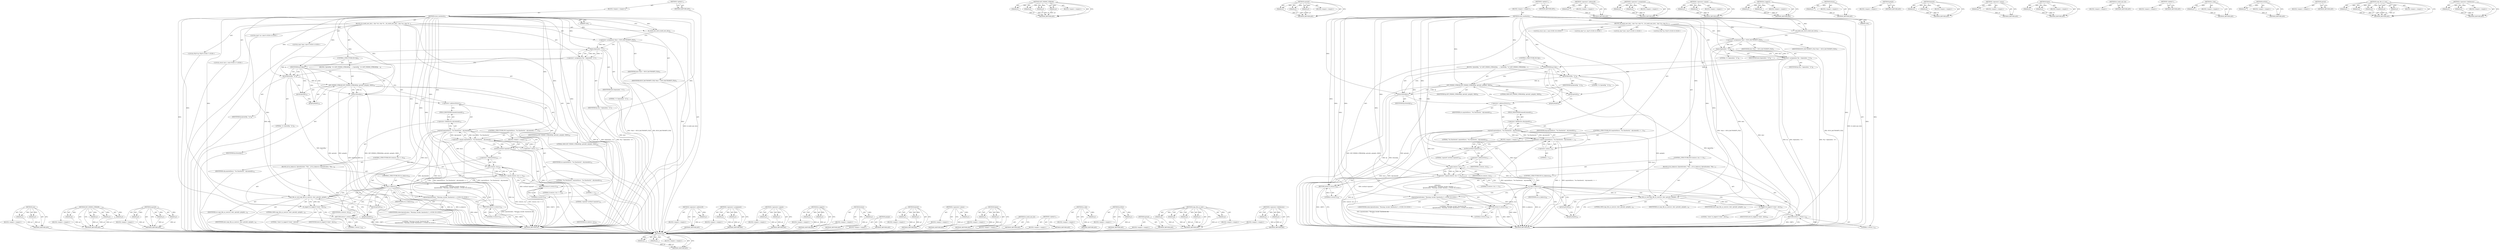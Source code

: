 digraph "&lt;operator&gt;.fieldAccess" {
vulnerable_177 [label=<(METHOD,stat)>];
vulnerable_178 [label=<(PARAM,p1)>];
vulnerable_179 [label=<(PARAM,p2)>];
vulnerable_180 [label=<(BLOCK,&lt;empty&gt;,&lt;empty&gt;)>];
vulnerable_181 [label=<(METHOD_RETURN,ANY)>];
vulnerable_132 [label=<(METHOD,SET_PERMS_STREAM)>];
vulnerable_133 [label=<(PARAM,p1)>];
vulnerable_134 [label=<(PARAM,p2)>];
vulnerable_135 [label=<(PARAM,p3)>];
vulnerable_136 [label=<(PARAM,p4)>];
vulnerable_137 [label=<(BLOCK,&lt;empty&gt;,&lt;empty&gt;)>];
vulnerable_138 [label=<(METHOD_RETURN,ANY)>];
vulnerable_154 [label=<(METHOD,asprintf)>];
vulnerable_155 [label=<(PARAM,p1)>];
vulnerable_156 [label=<(PARAM,p2)>];
vulnerable_157 [label=<(PARAM,p3)>];
vulnerable_158 [label=<(BLOCK,&lt;empty&gt;,&lt;empty&gt;)>];
vulnerable_159 [label=<(METHOD_RETURN,ANY)>];
vulnerable_6 [label=<(METHOD,&lt;global&gt;)<SUB>1</SUB>>];
vulnerable_7 [label=<(BLOCK,&lt;empty&gt;,&lt;empty&gt;)<SUB>1</SUB>>];
vulnerable_8 [label=<(METHOD,store_xauthority)<SUB>1</SUB>>];
vulnerable_9 [label=<(PARAM,void)<SUB>1</SUB>>];
vulnerable_10 [label=<(BLOCK,{
	fs_build_mnt_dir();
 
 	char *src;
 	char *d...,{
	fs_build_mnt_dir();
 
 	char *src;
 	char *d...)<SUB>1</SUB>>];
vulnerable_11 [label=<(fs_build_mnt_dir,fs_build_mnt_dir())<SUB>2</SUB>>];
vulnerable_12 [label="<(LOCAL,char* src: char*)<SUB>4</SUB>>"];
vulnerable_13 [label="<(LOCAL,char* dest: char*)<SUB>5</SUB>>"];
vulnerable_14 [label=<(&lt;operator&gt;.assignment,*dest = RUN_XAUTHORITY_FILE)<SUB>5</SUB>>];
vulnerable_15 [label=<(IDENTIFIER,dest,*dest = RUN_XAUTHORITY_FILE)<SUB>5</SUB>>];
vulnerable_16 [label=<(IDENTIFIER,RUN_XAUTHORITY_FILE,*dest = RUN_XAUTHORITY_FILE)<SUB>5</SUB>>];
vulnerable_17 [label="<(LOCAL,FILE* fp: FILE*)<SUB>6</SUB>>"];
vulnerable_18 [label=<(&lt;operator&gt;.assignment,*fp = fopen(dest, &quot;w&quot;))<SUB>6</SUB>>];
vulnerable_19 [label=<(IDENTIFIER,fp,*fp = fopen(dest, &quot;w&quot;))<SUB>6</SUB>>];
vulnerable_20 [label=<(fopen,fopen(dest, &quot;w&quot;))<SUB>6</SUB>>];
vulnerable_21 [label=<(IDENTIFIER,dest,fopen(dest, &quot;w&quot;))<SUB>6</SUB>>];
vulnerable_22 [label=<(LITERAL,&quot;w&quot;,fopen(dest, &quot;w&quot;))<SUB>6</SUB>>];
vulnerable_23 [label=<(CONTROL_STRUCTURE,IF,if (fp))<SUB>7</SUB>>];
vulnerable_24 [label=<(IDENTIFIER,fp,if (fp))<SUB>7</SUB>>];
vulnerable_25 [label=<(BLOCK,{
 		fprintf(fp, &quot;\n&quot;);
		SET_PERMS_STREAM(fp, ...,{
 		fprintf(fp, &quot;\n&quot;);
		SET_PERMS_STREAM(fp, ...)<SUB>7</SUB>>];
vulnerable_26 [label=<(fprintf,fprintf(fp, &quot;\n&quot;))<SUB>8</SUB>>];
vulnerable_27 [label=<(IDENTIFIER,fp,fprintf(fp, &quot;\n&quot;))<SUB>8</SUB>>];
vulnerable_28 [label=<(LITERAL,&quot;\n&quot;,fprintf(fp, &quot;\n&quot;))<SUB>8</SUB>>];
vulnerable_29 [label=<(SET_PERMS_STREAM,SET_PERMS_STREAM(fp, getuid(), getgid(), 0600))<SUB>9</SUB>>];
vulnerable_30 [label=<(IDENTIFIER,fp,SET_PERMS_STREAM(fp, getuid(), getgid(), 0600))<SUB>9</SUB>>];
vulnerable_31 [label=<(getuid,getuid())<SUB>9</SUB>>];
vulnerable_32 [label=<(getgid,getgid())<SUB>9</SUB>>];
vulnerable_33 [label=<(LITERAL,0600,SET_PERMS_STREAM(fp, getuid(), getgid(), 0600))<SUB>9</SUB>>];
vulnerable_34 [label=<(fclose,fclose(fp))<SUB>10</SUB>>];
vulnerable_35 [label=<(IDENTIFIER,fp,fclose(fp))<SUB>10</SUB>>];
vulnerable_36 [label=<(CONTROL_STRUCTURE,IF,if (asprintf(&amp;src, &quot;%s/.Xauthority&quot;, cfg.homedir) == -1))<SUB>13</SUB>>];
vulnerable_37 [label=<(&lt;operator&gt;.equals,asprintf(&amp;src, &quot;%s/.Xauthority&quot;, cfg.homedir) =...)<SUB>13</SUB>>];
vulnerable_38 [label=<(asprintf,asprintf(&amp;src, &quot;%s/.Xauthority&quot;, cfg.homedir))<SUB>13</SUB>>];
vulnerable_39 [label=<(&lt;operator&gt;.addressOf,&amp;src)<SUB>13</SUB>>];
vulnerable_40 [label=<(IDENTIFIER,src,asprintf(&amp;src, &quot;%s/.Xauthority&quot;, cfg.homedir))<SUB>13</SUB>>];
vulnerable_41 [label=<(LITERAL,&quot;%s/.Xauthority&quot;,asprintf(&amp;src, &quot;%s/.Xauthority&quot;, cfg.homedir))<SUB>13</SUB>>];
vulnerable_42 [label=<(&lt;operator&gt;.fieldAccess,cfg.homedir)<SUB>13</SUB>>];
vulnerable_43 [label=<(IDENTIFIER,cfg,asprintf(&amp;src, &quot;%s/.Xauthority&quot;, cfg.homedir))<SUB>13</SUB>>];
vulnerable_44 [label=<(FIELD_IDENTIFIER,homedir,homedir)<SUB>13</SUB>>];
vulnerable_45 [label=<(&lt;operator&gt;.minus,-1)<SUB>13</SUB>>];
vulnerable_46 [label=<(LITERAL,1,-1)<SUB>13</SUB>>];
vulnerable_47 [label=<(BLOCK,&lt;empty&gt;,&lt;empty&gt;)<SUB>14</SUB>>];
vulnerable_48 [label=<(errExit,errExit(&quot;asprintf&quot;))<SUB>14</SUB>>];
vulnerable_49 [label=<(LITERAL,&quot;asprintf&quot;,errExit(&quot;asprintf&quot;))<SUB>14</SUB>>];
vulnerable_50 [label="<(LOCAL,struct stat s: stat)<SUB>16</SUB>>"];
vulnerable_51 [label=<(CONTROL_STRUCTURE,IF,if (stat(src, &amp;s) == 0))<SUB>17</SUB>>];
vulnerable_52 [label=<(&lt;operator&gt;.equals,stat(src, &amp;s) == 0)<SUB>17</SUB>>];
vulnerable_53 [label=<(stat,stat(src, &amp;s))<SUB>17</SUB>>];
vulnerable_54 [label=<(IDENTIFIER,src,stat(src, &amp;s))<SUB>17</SUB>>];
vulnerable_55 [label=<(&lt;operator&gt;.addressOf,&amp;s)<SUB>17</SUB>>];
vulnerable_56 [label=<(IDENTIFIER,s,stat(src, &amp;s))<SUB>17</SUB>>];
vulnerable_57 [label=<(LITERAL,0,stat(src, &amp;s) == 0)<SUB>17</SUB>>];
vulnerable_58 [label=<(BLOCK,{
		if (is_link(src)) {
			fprintf(stderr, &quot;War...,{
		if (is_link(src)) {
			fprintf(stderr, &quot;War...)<SUB>17</SUB>>];
vulnerable_59 [label=<(CONTROL_STRUCTURE,IF,if (is_link(src)))<SUB>18</SUB>>];
vulnerable_60 [label=<(is_link,is_link(src))<SUB>18</SUB>>];
vulnerable_61 [label=<(IDENTIFIER,src,is_link(src))<SUB>18</SUB>>];
vulnerable_62 [label="<(BLOCK,{
			fprintf(stderr, &quot;Warning: invalid .Xauthor...,{
			fprintf(stderr, &quot;Warning: invalid .Xauthor...)<SUB>18</SUB>>"];
vulnerable_63 [label="<(fprintf,fprintf(stderr, &quot;Warning: invalid .Xauthority f...)<SUB>19</SUB>>"];
vulnerable_64 [label="<(IDENTIFIER,stderr,fprintf(stderr, &quot;Warning: invalid .Xauthority f...)<SUB>19</SUB>>"];
vulnerable_65 [label="<(LITERAL,&quot;Warning: invalid .Xauthority file\n&quot;,fprintf(stderr, &quot;Warning: invalid .Xauthority f...)<SUB>19</SUB>>"];
vulnerable_66 [label=<(RETURN,return 0;,return 0;)<SUB>20</SUB>>];
vulnerable_67 [label=<(LITERAL,0,return 0;)<SUB>20</SUB>>];
vulnerable_68 [label=<(copy_file_as_user,copy_file_as_user(src, dest, getuid(), getgid()...)<SUB>23</SUB>>];
vulnerable_69 [label=<(IDENTIFIER,src,copy_file_as_user(src, dest, getuid(), getgid()...)<SUB>23</SUB>>];
vulnerable_70 [label=<(IDENTIFIER,dest,copy_file_as_user(src, dest, getuid(), getgid()...)<SUB>23</SUB>>];
vulnerable_71 [label=<(getuid,getuid())<SUB>23</SUB>>];
vulnerable_72 [label=<(getgid,getgid())<SUB>23</SUB>>];
vulnerable_73 [label=<(LITERAL,0600,copy_file_as_user(src, dest, getuid(), getgid()...)<SUB>23</SUB>>];
vulnerable_74 [label=<(fs_logger2,fs_logger2(&quot;clone&quot;, dest))<SUB>24</SUB>>];
vulnerable_75 [label=<(LITERAL,&quot;clone&quot;,fs_logger2(&quot;clone&quot;, dest))<SUB>24</SUB>>];
vulnerable_76 [label=<(IDENTIFIER,dest,fs_logger2(&quot;clone&quot;, dest))<SUB>24</SUB>>];
vulnerable_77 [label=<(RETURN,return 1;,return 1;)<SUB>25</SUB>>];
vulnerable_78 [label=<(LITERAL,1,return 1;)<SUB>25</SUB>>];
vulnerable_79 [label=<(RETURN,return 0;,return 0;)<SUB>28</SUB>>];
vulnerable_80 [label=<(LITERAL,0,return 0;)<SUB>28</SUB>>];
vulnerable_81 [label=<(METHOD_RETURN,int)<SUB>1</SUB>>];
vulnerable_83 [label=<(METHOD_RETURN,ANY)<SUB>1</SUB>>];
vulnerable_160 [label=<(METHOD,&lt;operator&gt;.addressOf)>];
vulnerable_161 [label=<(PARAM,p1)>];
vulnerable_162 [label=<(BLOCK,&lt;empty&gt;,&lt;empty&gt;)>];
vulnerable_163 [label=<(METHOD_RETURN,ANY)>];
vulnerable_117 [label=<(METHOD,&lt;operator&gt;.assignment)>];
vulnerable_118 [label=<(PARAM,p1)>];
vulnerable_119 [label=<(PARAM,p2)>];
vulnerable_120 [label=<(BLOCK,&lt;empty&gt;,&lt;empty&gt;)>];
vulnerable_121 [label=<(METHOD_RETURN,ANY)>];
vulnerable_149 [label=<(METHOD,&lt;operator&gt;.equals)>];
vulnerable_150 [label=<(PARAM,p1)>];
vulnerable_151 [label=<(PARAM,p2)>];
vulnerable_152 [label=<(BLOCK,&lt;empty&gt;,&lt;empty&gt;)>];
vulnerable_153 [label=<(METHOD_RETURN,ANY)>];
vulnerable_194 [label=<(METHOD,fs_logger2)>];
vulnerable_195 [label=<(PARAM,p1)>];
vulnerable_196 [label=<(PARAM,p2)>];
vulnerable_197 [label=<(BLOCK,&lt;empty&gt;,&lt;empty&gt;)>];
vulnerable_198 [label=<(METHOD_RETURN,ANY)>];
vulnerable_145 [label=<(METHOD,fclose)>];
vulnerable_146 [label=<(PARAM,p1)>];
vulnerable_147 [label=<(BLOCK,&lt;empty&gt;,&lt;empty&gt;)>];
vulnerable_148 [label=<(METHOD_RETURN,ANY)>];
vulnerable_142 [label=<(METHOD,getgid)>];
vulnerable_143 [label=<(BLOCK,&lt;empty&gt;,&lt;empty&gt;)>];
vulnerable_144 [label=<(METHOD_RETURN,ANY)>];
vulnerable_127 [label=<(METHOD,fprintf)>];
vulnerable_128 [label=<(PARAM,p1)>];
vulnerable_129 [label=<(PARAM,p2)>];
vulnerable_130 [label=<(BLOCK,&lt;empty&gt;,&lt;empty&gt;)>];
vulnerable_131 [label=<(METHOD_RETURN,ANY)>];
vulnerable_169 [label=<(METHOD,&lt;operator&gt;.minus)>];
vulnerable_170 [label=<(PARAM,p1)>];
vulnerable_171 [label=<(BLOCK,&lt;empty&gt;,&lt;empty&gt;)>];
vulnerable_172 [label=<(METHOD_RETURN,ANY)>];
vulnerable_122 [label=<(METHOD,fopen)>];
vulnerable_123 [label=<(PARAM,p1)>];
vulnerable_124 [label=<(PARAM,p2)>];
vulnerable_125 [label=<(BLOCK,&lt;empty&gt;,&lt;empty&gt;)>];
vulnerable_126 [label=<(METHOD_RETURN,ANY)>];
vulnerable_114 [label=<(METHOD,fs_build_mnt_dir)>];
vulnerable_115 [label=<(BLOCK,&lt;empty&gt;,&lt;empty&gt;)>];
vulnerable_116 [label=<(METHOD_RETURN,ANY)>];
vulnerable_108 [label=<(METHOD,&lt;global&gt;)<SUB>1</SUB>>];
vulnerable_109 [label=<(BLOCK,&lt;empty&gt;,&lt;empty&gt;)>];
vulnerable_110 [label=<(METHOD_RETURN,ANY)>];
vulnerable_182 [label=<(METHOD,is_link)>];
vulnerable_183 [label=<(PARAM,p1)>];
vulnerable_184 [label=<(BLOCK,&lt;empty&gt;,&lt;empty&gt;)>];
vulnerable_185 [label=<(METHOD_RETURN,ANY)>];
vulnerable_173 [label=<(METHOD,errExit)>];
vulnerable_174 [label=<(PARAM,p1)>];
vulnerable_175 [label=<(BLOCK,&lt;empty&gt;,&lt;empty&gt;)>];
vulnerable_176 [label=<(METHOD_RETURN,ANY)>];
vulnerable_139 [label=<(METHOD,getuid)>];
vulnerable_140 [label=<(BLOCK,&lt;empty&gt;,&lt;empty&gt;)>];
vulnerable_141 [label=<(METHOD_RETURN,ANY)>];
vulnerable_186 [label=<(METHOD,copy_file_as_user)>];
vulnerable_187 [label=<(PARAM,p1)>];
vulnerable_188 [label=<(PARAM,p2)>];
vulnerable_189 [label=<(PARAM,p3)>];
vulnerable_190 [label=<(PARAM,p4)>];
vulnerable_191 [label=<(PARAM,p5)>];
vulnerable_192 [label=<(BLOCK,&lt;empty&gt;,&lt;empty&gt;)>];
vulnerable_193 [label=<(METHOD_RETURN,ANY)>];
vulnerable_164 [label=<(METHOD,&lt;operator&gt;.fieldAccess)>];
vulnerable_165 [label=<(PARAM,p1)>];
vulnerable_166 [label=<(PARAM,p2)>];
vulnerable_167 [label=<(BLOCK,&lt;empty&gt;,&lt;empty&gt;)>];
vulnerable_168 [label=<(METHOD_RETURN,ANY)>];
fixed_177 [label=<(METHOD,stat)>];
fixed_178 [label=<(PARAM,p1)>];
fixed_179 [label=<(PARAM,p2)>];
fixed_180 [label=<(BLOCK,&lt;empty&gt;,&lt;empty&gt;)>];
fixed_181 [label=<(METHOD_RETURN,ANY)>];
fixed_132 [label=<(METHOD,SET_PERMS_STREAM)>];
fixed_133 [label=<(PARAM,p1)>];
fixed_134 [label=<(PARAM,p2)>];
fixed_135 [label=<(PARAM,p3)>];
fixed_136 [label=<(PARAM,p4)>];
fixed_137 [label=<(BLOCK,&lt;empty&gt;,&lt;empty&gt;)>];
fixed_138 [label=<(METHOD_RETURN,ANY)>];
fixed_154 [label=<(METHOD,asprintf)>];
fixed_155 [label=<(PARAM,p1)>];
fixed_156 [label=<(PARAM,p2)>];
fixed_157 [label=<(PARAM,p3)>];
fixed_158 [label=<(BLOCK,&lt;empty&gt;,&lt;empty&gt;)>];
fixed_159 [label=<(METHOD_RETURN,ANY)>];
fixed_6 [label=<(METHOD,&lt;global&gt;)<SUB>1</SUB>>];
fixed_7 [label=<(BLOCK,&lt;empty&gt;,&lt;empty&gt;)<SUB>1</SUB>>];
fixed_8 [label=<(METHOD,store_xauthority)<SUB>1</SUB>>];
fixed_9 [label=<(PARAM,void)<SUB>1</SUB>>];
fixed_10 [label=<(BLOCK,{
	fs_build_mnt_dir();
 
 	char *src;
 	char *d...,{
	fs_build_mnt_dir();
 
 	char *src;
 	char *d...)<SUB>1</SUB>>];
fixed_11 [label=<(fs_build_mnt_dir,fs_build_mnt_dir())<SUB>2</SUB>>];
fixed_12 [label="<(LOCAL,char* src: char*)<SUB>4</SUB>>"];
fixed_13 [label="<(LOCAL,char* dest: char*)<SUB>5</SUB>>"];
fixed_14 [label=<(&lt;operator&gt;.assignment,*dest = RUN_XAUTHORITY_FILE)<SUB>5</SUB>>];
fixed_15 [label=<(IDENTIFIER,dest,*dest = RUN_XAUTHORITY_FILE)<SUB>5</SUB>>];
fixed_16 [label=<(IDENTIFIER,RUN_XAUTHORITY_FILE,*dest = RUN_XAUTHORITY_FILE)<SUB>5</SUB>>];
fixed_17 [label="<(LOCAL,FILE* fp: FILE*)<SUB>7</SUB>>"];
fixed_18 [label=<(&lt;operator&gt;.assignment,*fp = fopen(dest, &quot;w&quot;))<SUB>7</SUB>>];
fixed_19 [label=<(IDENTIFIER,fp,*fp = fopen(dest, &quot;w&quot;))<SUB>7</SUB>>];
fixed_20 [label=<(fopen,fopen(dest, &quot;w&quot;))<SUB>7</SUB>>];
fixed_21 [label=<(IDENTIFIER,dest,fopen(dest, &quot;w&quot;))<SUB>7</SUB>>];
fixed_22 [label=<(LITERAL,&quot;w&quot;,fopen(dest, &quot;w&quot;))<SUB>7</SUB>>];
fixed_23 [label=<(CONTROL_STRUCTURE,IF,if (fp))<SUB>8</SUB>>];
fixed_24 [label=<(IDENTIFIER,fp,if (fp))<SUB>8</SUB>>];
fixed_25 [label=<(BLOCK,{
 		fprintf(fp, &quot;\n&quot;);
		SET_PERMS_STREAM(fp, ...,{
 		fprintf(fp, &quot;\n&quot;);
		SET_PERMS_STREAM(fp, ...)<SUB>8</SUB>>];
fixed_26 [label=<(fprintf,fprintf(fp, &quot;\n&quot;))<SUB>9</SUB>>];
fixed_27 [label=<(IDENTIFIER,fp,fprintf(fp, &quot;\n&quot;))<SUB>9</SUB>>];
fixed_28 [label=<(LITERAL,&quot;\n&quot;,fprintf(fp, &quot;\n&quot;))<SUB>9</SUB>>];
fixed_29 [label=<(SET_PERMS_STREAM,SET_PERMS_STREAM(fp, getuid(), getgid(), 0600))<SUB>10</SUB>>];
fixed_30 [label=<(IDENTIFIER,fp,SET_PERMS_STREAM(fp, getuid(), getgid(), 0600))<SUB>10</SUB>>];
fixed_31 [label=<(getuid,getuid())<SUB>10</SUB>>];
fixed_32 [label=<(getgid,getgid())<SUB>10</SUB>>];
fixed_33 [label=<(LITERAL,0600,SET_PERMS_STREAM(fp, getuid(), getgid(), 0600))<SUB>10</SUB>>];
fixed_34 [label=<(fclose,fclose(fp))<SUB>11</SUB>>];
fixed_35 [label=<(IDENTIFIER,fp,fclose(fp))<SUB>11</SUB>>];
fixed_36 [label=<(CONTROL_STRUCTURE,IF,if (asprintf(&amp;src, &quot;%s/.Xauthority&quot;, cfg.homedir) == -1))<SUB>14</SUB>>];
fixed_37 [label=<(&lt;operator&gt;.equals,asprintf(&amp;src, &quot;%s/.Xauthority&quot;, cfg.homedir) =...)<SUB>14</SUB>>];
fixed_38 [label=<(asprintf,asprintf(&amp;src, &quot;%s/.Xauthority&quot;, cfg.homedir))<SUB>14</SUB>>];
fixed_39 [label=<(&lt;operator&gt;.addressOf,&amp;src)<SUB>14</SUB>>];
fixed_40 [label=<(IDENTIFIER,src,asprintf(&amp;src, &quot;%s/.Xauthority&quot;, cfg.homedir))<SUB>14</SUB>>];
fixed_41 [label=<(LITERAL,&quot;%s/.Xauthority&quot;,asprintf(&amp;src, &quot;%s/.Xauthority&quot;, cfg.homedir))<SUB>14</SUB>>];
fixed_42 [label=<(&lt;operator&gt;.fieldAccess,cfg.homedir)<SUB>14</SUB>>];
fixed_43 [label=<(IDENTIFIER,cfg,asprintf(&amp;src, &quot;%s/.Xauthority&quot;, cfg.homedir))<SUB>14</SUB>>];
fixed_44 [label=<(FIELD_IDENTIFIER,homedir,homedir)<SUB>14</SUB>>];
fixed_45 [label=<(&lt;operator&gt;.minus,-1)<SUB>14</SUB>>];
fixed_46 [label=<(LITERAL,1,-1)<SUB>14</SUB>>];
fixed_47 [label=<(BLOCK,&lt;empty&gt;,&lt;empty&gt;)<SUB>15</SUB>>];
fixed_48 [label=<(errExit,errExit(&quot;asprintf&quot;))<SUB>15</SUB>>];
fixed_49 [label=<(LITERAL,&quot;asprintf&quot;,errExit(&quot;asprintf&quot;))<SUB>15</SUB>>];
fixed_50 [label="<(LOCAL,struct stat s: stat)<SUB>17</SUB>>"];
fixed_51 [label=<(CONTROL_STRUCTURE,IF,if (stat(src, &amp;s) == 0))<SUB>18</SUB>>];
fixed_52 [label=<(&lt;operator&gt;.equals,stat(src, &amp;s) == 0)<SUB>18</SUB>>];
fixed_53 [label=<(stat,stat(src, &amp;s))<SUB>18</SUB>>];
fixed_54 [label=<(IDENTIFIER,src,stat(src, &amp;s))<SUB>18</SUB>>];
fixed_55 [label=<(&lt;operator&gt;.addressOf,&amp;s)<SUB>18</SUB>>];
fixed_56 [label=<(IDENTIFIER,s,stat(src, &amp;s))<SUB>18</SUB>>];
fixed_57 [label=<(LITERAL,0,stat(src, &amp;s) == 0)<SUB>18</SUB>>];
fixed_58 [label=<(BLOCK,{
		if (is_link(src)) {
			fprintf(stderr, &quot;War...,{
		if (is_link(src)) {
			fprintf(stderr, &quot;War...)<SUB>18</SUB>>];
fixed_59 [label=<(CONTROL_STRUCTURE,IF,if (is_link(src)))<SUB>19</SUB>>];
fixed_60 [label=<(is_link,is_link(src))<SUB>19</SUB>>];
fixed_61 [label=<(IDENTIFIER,src,is_link(src))<SUB>19</SUB>>];
fixed_62 [label="<(BLOCK,{
			fprintf(stderr, &quot;Warning: invalid .Xauthor...,{
			fprintf(stderr, &quot;Warning: invalid .Xauthor...)<SUB>19</SUB>>"];
fixed_63 [label="<(fprintf,fprintf(stderr, &quot;Warning: invalid .Xauthority f...)<SUB>20</SUB>>"];
fixed_64 [label="<(IDENTIFIER,stderr,fprintf(stderr, &quot;Warning: invalid .Xauthority f...)<SUB>20</SUB>>"];
fixed_65 [label="<(LITERAL,&quot;Warning: invalid .Xauthority file\n&quot;,fprintf(stderr, &quot;Warning: invalid .Xauthority f...)<SUB>20</SUB>>"];
fixed_66 [label=<(RETURN,return 0;,return 0;)<SUB>21</SUB>>];
fixed_67 [label=<(LITERAL,0,return 0;)<SUB>21</SUB>>];
fixed_68 [label=<(copy_file_as_user,copy_file_as_user(src, dest, getuid(), getgid()...)<SUB>24</SUB>>];
fixed_69 [label=<(IDENTIFIER,src,copy_file_as_user(src, dest, getuid(), getgid()...)<SUB>24</SUB>>];
fixed_70 [label=<(IDENTIFIER,dest,copy_file_as_user(src, dest, getuid(), getgid()...)<SUB>24</SUB>>];
fixed_71 [label=<(getuid,getuid())<SUB>24</SUB>>];
fixed_72 [label=<(getgid,getgid())<SUB>24</SUB>>];
fixed_73 [label=<(LITERAL,0600,copy_file_as_user(src, dest, getuid(), getgid()...)<SUB>24</SUB>>];
fixed_74 [label=<(fs_logger2,fs_logger2(&quot;clone&quot;, dest))<SUB>25</SUB>>];
fixed_75 [label=<(LITERAL,&quot;clone&quot;,fs_logger2(&quot;clone&quot;, dest))<SUB>25</SUB>>];
fixed_76 [label=<(IDENTIFIER,dest,fs_logger2(&quot;clone&quot;, dest))<SUB>25</SUB>>];
fixed_77 [label=<(RETURN,return 1;,return 1;)<SUB>26</SUB>>];
fixed_78 [label=<(LITERAL,1,return 1;)<SUB>26</SUB>>];
fixed_79 [label=<(RETURN,return 0;,return 0;)<SUB>29</SUB>>];
fixed_80 [label=<(LITERAL,0,return 0;)<SUB>29</SUB>>];
fixed_81 [label=<(METHOD_RETURN,int)<SUB>1</SUB>>];
fixed_83 [label=<(METHOD_RETURN,ANY)<SUB>1</SUB>>];
fixed_160 [label=<(METHOD,&lt;operator&gt;.addressOf)>];
fixed_161 [label=<(PARAM,p1)>];
fixed_162 [label=<(BLOCK,&lt;empty&gt;,&lt;empty&gt;)>];
fixed_163 [label=<(METHOD_RETURN,ANY)>];
fixed_117 [label=<(METHOD,&lt;operator&gt;.assignment)>];
fixed_118 [label=<(PARAM,p1)>];
fixed_119 [label=<(PARAM,p2)>];
fixed_120 [label=<(BLOCK,&lt;empty&gt;,&lt;empty&gt;)>];
fixed_121 [label=<(METHOD_RETURN,ANY)>];
fixed_149 [label=<(METHOD,&lt;operator&gt;.equals)>];
fixed_150 [label=<(PARAM,p1)>];
fixed_151 [label=<(PARAM,p2)>];
fixed_152 [label=<(BLOCK,&lt;empty&gt;,&lt;empty&gt;)>];
fixed_153 [label=<(METHOD_RETURN,ANY)>];
fixed_194 [label=<(METHOD,fs_logger2)>];
fixed_195 [label=<(PARAM,p1)>];
fixed_196 [label=<(PARAM,p2)>];
fixed_197 [label=<(BLOCK,&lt;empty&gt;,&lt;empty&gt;)>];
fixed_198 [label=<(METHOD_RETURN,ANY)>];
fixed_145 [label=<(METHOD,fclose)>];
fixed_146 [label=<(PARAM,p1)>];
fixed_147 [label=<(BLOCK,&lt;empty&gt;,&lt;empty&gt;)>];
fixed_148 [label=<(METHOD_RETURN,ANY)>];
fixed_142 [label=<(METHOD,getgid)>];
fixed_143 [label=<(BLOCK,&lt;empty&gt;,&lt;empty&gt;)>];
fixed_144 [label=<(METHOD_RETURN,ANY)>];
fixed_127 [label=<(METHOD,fprintf)>];
fixed_128 [label=<(PARAM,p1)>];
fixed_129 [label=<(PARAM,p2)>];
fixed_130 [label=<(BLOCK,&lt;empty&gt;,&lt;empty&gt;)>];
fixed_131 [label=<(METHOD_RETURN,ANY)>];
fixed_169 [label=<(METHOD,&lt;operator&gt;.minus)>];
fixed_170 [label=<(PARAM,p1)>];
fixed_171 [label=<(BLOCK,&lt;empty&gt;,&lt;empty&gt;)>];
fixed_172 [label=<(METHOD_RETURN,ANY)>];
fixed_122 [label=<(METHOD,fopen)>];
fixed_123 [label=<(PARAM,p1)>];
fixed_124 [label=<(PARAM,p2)>];
fixed_125 [label=<(BLOCK,&lt;empty&gt;,&lt;empty&gt;)>];
fixed_126 [label=<(METHOD_RETURN,ANY)>];
fixed_114 [label=<(METHOD,fs_build_mnt_dir)>];
fixed_115 [label=<(BLOCK,&lt;empty&gt;,&lt;empty&gt;)>];
fixed_116 [label=<(METHOD_RETURN,ANY)>];
fixed_108 [label=<(METHOD,&lt;global&gt;)<SUB>1</SUB>>];
fixed_109 [label=<(BLOCK,&lt;empty&gt;,&lt;empty&gt;)>];
fixed_110 [label=<(METHOD_RETURN,ANY)>];
fixed_182 [label=<(METHOD,is_link)>];
fixed_183 [label=<(PARAM,p1)>];
fixed_184 [label=<(BLOCK,&lt;empty&gt;,&lt;empty&gt;)>];
fixed_185 [label=<(METHOD_RETURN,ANY)>];
fixed_173 [label=<(METHOD,errExit)>];
fixed_174 [label=<(PARAM,p1)>];
fixed_175 [label=<(BLOCK,&lt;empty&gt;,&lt;empty&gt;)>];
fixed_176 [label=<(METHOD_RETURN,ANY)>];
fixed_139 [label=<(METHOD,getuid)>];
fixed_140 [label=<(BLOCK,&lt;empty&gt;,&lt;empty&gt;)>];
fixed_141 [label=<(METHOD_RETURN,ANY)>];
fixed_186 [label=<(METHOD,copy_file_as_user)>];
fixed_187 [label=<(PARAM,p1)>];
fixed_188 [label=<(PARAM,p2)>];
fixed_189 [label=<(PARAM,p3)>];
fixed_190 [label=<(PARAM,p4)>];
fixed_191 [label=<(PARAM,p5)>];
fixed_192 [label=<(BLOCK,&lt;empty&gt;,&lt;empty&gt;)>];
fixed_193 [label=<(METHOD_RETURN,ANY)>];
fixed_164 [label=<(METHOD,&lt;operator&gt;.fieldAccess)>];
fixed_165 [label=<(PARAM,p1)>];
fixed_166 [label=<(PARAM,p2)>];
fixed_167 [label=<(BLOCK,&lt;empty&gt;,&lt;empty&gt;)>];
fixed_168 [label=<(METHOD_RETURN,ANY)>];
vulnerable_177 -> vulnerable_178  [key=0, label="AST: "];
vulnerable_177 -> vulnerable_178  [key=1, label="DDG: "];
vulnerable_177 -> vulnerable_180  [key=0, label="AST: "];
vulnerable_177 -> vulnerable_179  [key=0, label="AST: "];
vulnerable_177 -> vulnerable_179  [key=1, label="DDG: "];
vulnerable_177 -> vulnerable_181  [key=0, label="AST: "];
vulnerable_177 -> vulnerable_181  [key=1, label="CFG: "];
vulnerable_178 -> vulnerable_181  [key=0, label="DDG: p1"];
vulnerable_179 -> vulnerable_181  [key=0, label="DDG: p2"];
vulnerable_132 -> vulnerable_133  [key=0, label="AST: "];
vulnerable_132 -> vulnerable_133  [key=1, label="DDG: "];
vulnerable_132 -> vulnerable_137  [key=0, label="AST: "];
vulnerable_132 -> vulnerable_134  [key=0, label="AST: "];
vulnerable_132 -> vulnerable_134  [key=1, label="DDG: "];
vulnerable_132 -> vulnerable_138  [key=0, label="AST: "];
vulnerable_132 -> vulnerable_138  [key=1, label="CFG: "];
vulnerable_132 -> vulnerable_135  [key=0, label="AST: "];
vulnerable_132 -> vulnerable_135  [key=1, label="DDG: "];
vulnerable_132 -> vulnerable_136  [key=0, label="AST: "];
vulnerable_132 -> vulnerable_136  [key=1, label="DDG: "];
vulnerable_133 -> vulnerable_138  [key=0, label="DDG: p1"];
vulnerable_134 -> vulnerable_138  [key=0, label="DDG: p2"];
vulnerable_135 -> vulnerable_138  [key=0, label="DDG: p3"];
vulnerable_136 -> vulnerable_138  [key=0, label="DDG: p4"];
vulnerable_154 -> vulnerable_155  [key=0, label="AST: "];
vulnerable_154 -> vulnerable_155  [key=1, label="DDG: "];
vulnerable_154 -> vulnerable_158  [key=0, label="AST: "];
vulnerable_154 -> vulnerable_156  [key=0, label="AST: "];
vulnerable_154 -> vulnerable_156  [key=1, label="DDG: "];
vulnerable_154 -> vulnerable_159  [key=0, label="AST: "];
vulnerable_154 -> vulnerable_159  [key=1, label="CFG: "];
vulnerable_154 -> vulnerable_157  [key=0, label="AST: "];
vulnerable_154 -> vulnerable_157  [key=1, label="DDG: "];
vulnerable_155 -> vulnerable_159  [key=0, label="DDG: p1"];
vulnerable_156 -> vulnerable_159  [key=0, label="DDG: p2"];
vulnerable_157 -> vulnerable_159  [key=0, label="DDG: p3"];
vulnerable_6 -> vulnerable_7  [key=0, label="AST: "];
vulnerable_6 -> vulnerable_83  [key=0, label="AST: "];
vulnerable_6 -> vulnerable_83  [key=1, label="CFG: "];
vulnerable_7 -> vulnerable_8  [key=0, label="AST: "];
vulnerable_8 -> vulnerable_9  [key=0, label="AST: "];
vulnerable_8 -> vulnerable_9  [key=1, label="DDG: "];
vulnerable_8 -> vulnerable_10  [key=0, label="AST: "];
vulnerable_8 -> vulnerable_81  [key=0, label="AST: "];
vulnerable_8 -> vulnerable_11  [key=0, label="CFG: "];
vulnerable_8 -> vulnerable_11  [key=1, label="DDG: "];
vulnerable_8 -> vulnerable_14  [key=0, label="DDG: "];
vulnerable_8 -> vulnerable_79  [key=0, label="DDG: "];
vulnerable_8 -> vulnerable_24  [key=0, label="DDG: "];
vulnerable_8 -> vulnerable_80  [key=0, label="DDG: "];
vulnerable_8 -> vulnerable_20  [key=0, label="DDG: "];
vulnerable_8 -> vulnerable_52  [key=0, label="DDG: "];
vulnerable_8 -> vulnerable_77  [key=0, label="DDG: "];
vulnerable_8 -> vulnerable_26  [key=0, label="DDG: "];
vulnerable_8 -> vulnerable_29  [key=0, label="DDG: "];
vulnerable_8 -> vulnerable_34  [key=0, label="DDG: "];
vulnerable_8 -> vulnerable_38  [key=0, label="DDG: "];
vulnerable_8 -> vulnerable_45  [key=0, label="DDG: "];
vulnerable_8 -> vulnerable_48  [key=0, label="DDG: "];
vulnerable_8 -> vulnerable_53  [key=0, label="DDG: "];
vulnerable_8 -> vulnerable_68  [key=0, label="DDG: "];
vulnerable_8 -> vulnerable_74  [key=0, label="DDG: "];
vulnerable_8 -> vulnerable_78  [key=0, label="DDG: "];
vulnerable_8 -> vulnerable_60  [key=0, label="DDG: "];
vulnerable_8 -> vulnerable_66  [key=0, label="DDG: "];
vulnerable_8 -> vulnerable_63  [key=0, label="DDG: "];
vulnerable_8 -> vulnerable_67  [key=0, label="DDG: "];
vulnerable_9 -> vulnerable_81  [key=0, label="DDG: "];
vulnerable_10 -> vulnerable_11  [key=0, label="AST: "];
vulnerable_10 -> vulnerable_12  [key=0, label="AST: "];
vulnerable_10 -> vulnerable_13  [key=0, label="AST: "];
vulnerable_10 -> vulnerable_14  [key=0, label="AST: "];
vulnerable_10 -> vulnerable_17  [key=0, label="AST: "];
vulnerable_10 -> vulnerable_18  [key=0, label="AST: "];
vulnerable_10 -> vulnerable_23  [key=0, label="AST: "];
vulnerable_10 -> vulnerable_36  [key=0, label="AST: "];
vulnerable_10 -> vulnerable_50  [key=0, label="AST: "];
vulnerable_10 -> vulnerable_51  [key=0, label="AST: "];
vulnerable_10 -> vulnerable_79  [key=0, label="AST: "];
vulnerable_11 -> vulnerable_14  [key=0, label="CFG: "];
vulnerable_11 -> vulnerable_81  [key=0, label="DDG: fs_build_mnt_dir()"];
vulnerable_14 -> vulnerable_15  [key=0, label="AST: "];
vulnerable_14 -> vulnerable_16  [key=0, label="AST: "];
vulnerable_14 -> vulnerable_20  [key=0, label="CFG: "];
vulnerable_14 -> vulnerable_20  [key=1, label="DDG: dest"];
vulnerable_14 -> vulnerable_81  [key=0, label="DDG: *dest = RUN_XAUTHORITY_FILE"];
vulnerable_14 -> vulnerable_81  [key=1, label="DDG: RUN_XAUTHORITY_FILE"];
vulnerable_18 -> vulnerable_19  [key=0, label="AST: "];
vulnerable_18 -> vulnerable_20  [key=0, label="AST: "];
vulnerable_18 -> vulnerable_24  [key=0, label="CFG: "];
vulnerable_18 -> vulnerable_81  [key=0, label="DDG: fp"];
vulnerable_18 -> vulnerable_81  [key=1, label="DDG: fopen(dest, &quot;w&quot;)"];
vulnerable_18 -> vulnerable_81  [key=2, label="DDG: *fp = fopen(dest, &quot;w&quot;)"];
vulnerable_18 -> vulnerable_26  [key=0, label="DDG: fp"];
vulnerable_20 -> vulnerable_21  [key=0, label="AST: "];
vulnerable_20 -> vulnerable_22  [key=0, label="AST: "];
vulnerable_20 -> vulnerable_18  [key=0, label="CFG: "];
vulnerable_20 -> vulnerable_18  [key=1, label="DDG: dest"];
vulnerable_20 -> vulnerable_18  [key=2, label="DDG: &quot;w&quot;"];
vulnerable_20 -> vulnerable_81  [key=0, label="DDG: dest"];
vulnerable_20 -> vulnerable_68  [key=0, label="DDG: dest"];
vulnerable_23 -> vulnerable_24  [key=0, label="AST: "];
vulnerable_23 -> vulnerable_25  [key=0, label="AST: "];
vulnerable_24 -> vulnerable_26  [key=0, label="CFG: "];
vulnerable_24 -> vulnerable_26  [key=1, label="CDG: "];
vulnerable_24 -> vulnerable_39  [key=0, label="CFG: "];
vulnerable_24 -> vulnerable_34  [key=0, label="CDG: "];
vulnerable_24 -> vulnerable_32  [key=0, label="CDG: "];
vulnerable_24 -> vulnerable_29  [key=0, label="CDG: "];
vulnerable_24 -> vulnerable_31  [key=0, label="CDG: "];
vulnerable_25 -> vulnerable_26  [key=0, label="AST: "];
vulnerable_25 -> vulnerable_29  [key=0, label="AST: "];
vulnerable_25 -> vulnerable_34  [key=0, label="AST: "];
vulnerable_26 -> vulnerable_27  [key=0, label="AST: "];
vulnerable_26 -> vulnerable_28  [key=0, label="AST: "];
vulnerable_26 -> vulnerable_31  [key=0, label="CFG: "];
vulnerable_26 -> vulnerable_81  [key=0, label="DDG: fprintf(fp, &quot;\n&quot;)"];
vulnerable_26 -> vulnerable_29  [key=0, label="DDG: fp"];
vulnerable_29 -> vulnerable_30  [key=0, label="AST: "];
vulnerable_29 -> vulnerable_31  [key=0, label="AST: "];
vulnerable_29 -> vulnerable_32  [key=0, label="AST: "];
vulnerable_29 -> vulnerable_33  [key=0, label="AST: "];
vulnerable_29 -> vulnerable_34  [key=0, label="CFG: "];
vulnerable_29 -> vulnerable_34  [key=1, label="DDG: fp"];
vulnerable_29 -> vulnerable_81  [key=0, label="DDG: getuid()"];
vulnerable_29 -> vulnerable_81  [key=1, label="DDG: getgid()"];
vulnerable_29 -> vulnerable_81  [key=2, label="DDG: SET_PERMS_STREAM(fp, getuid(), getgid(), 0600)"];
vulnerable_31 -> vulnerable_32  [key=0, label="CFG: "];
vulnerable_32 -> vulnerable_29  [key=0, label="CFG: "];
vulnerable_34 -> vulnerable_35  [key=0, label="AST: "];
vulnerable_34 -> vulnerable_39  [key=0, label="CFG: "];
vulnerable_34 -> vulnerable_81  [key=0, label="DDG: fp"];
vulnerable_34 -> vulnerable_81  [key=1, label="DDG: fclose(fp)"];
vulnerable_36 -> vulnerable_37  [key=0, label="AST: "];
vulnerable_36 -> vulnerable_47  [key=0, label="AST: "];
vulnerable_37 -> vulnerable_38  [key=0, label="AST: "];
vulnerable_37 -> vulnerable_45  [key=0, label="AST: "];
vulnerable_37 -> vulnerable_48  [key=0, label="CFG: "];
vulnerable_37 -> vulnerable_48  [key=1, label="CDG: "];
vulnerable_37 -> vulnerable_55  [key=0, label="CFG: "];
vulnerable_37 -> vulnerable_81  [key=0, label="DDG: asprintf(&amp;src, &quot;%s/.Xauthority&quot;, cfg.homedir)"];
vulnerable_37 -> vulnerable_81  [key=1, label="DDG: -1"];
vulnerable_37 -> vulnerable_81  [key=2, label="DDG: asprintf(&amp;src, &quot;%s/.Xauthority&quot;, cfg.homedir) == -1"];
vulnerable_38 -> vulnerable_39  [key=0, label="AST: "];
vulnerable_38 -> vulnerable_41  [key=0, label="AST: "];
vulnerable_38 -> vulnerable_42  [key=0, label="AST: "];
vulnerable_38 -> vulnerable_45  [key=0, label="CFG: "];
vulnerable_38 -> vulnerable_81  [key=0, label="DDG: &amp;src"];
vulnerable_38 -> vulnerable_81  [key=1, label="DDG: cfg.homedir"];
vulnerable_38 -> vulnerable_37  [key=0, label="DDG: &amp;src"];
vulnerable_38 -> vulnerable_37  [key=1, label="DDG: &quot;%s/.Xauthority&quot;"];
vulnerable_38 -> vulnerable_37  [key=2, label="DDG: cfg.homedir"];
vulnerable_38 -> vulnerable_53  [key=0, label="DDG: &amp;src"];
vulnerable_38 -> vulnerable_68  [key=0, label="DDG: &amp;src"];
vulnerable_38 -> vulnerable_60  [key=0, label="DDG: &amp;src"];
vulnerable_39 -> vulnerable_40  [key=0, label="AST: "];
vulnerable_39 -> vulnerable_44  [key=0, label="CFG: "];
vulnerable_42 -> vulnerable_43  [key=0, label="AST: "];
vulnerable_42 -> vulnerable_44  [key=0, label="AST: "];
vulnerable_42 -> vulnerable_38  [key=0, label="CFG: "];
vulnerable_44 -> vulnerable_42  [key=0, label="CFG: "];
vulnerable_45 -> vulnerable_46  [key=0, label="AST: "];
vulnerable_45 -> vulnerable_37  [key=0, label="CFG: "];
vulnerable_45 -> vulnerable_37  [key=1, label="DDG: 1"];
vulnerable_47 -> vulnerable_48  [key=0, label="AST: "];
vulnerable_48 -> vulnerable_49  [key=0, label="AST: "];
vulnerable_48 -> vulnerable_55  [key=0, label="CFG: "];
vulnerable_48 -> vulnerable_81  [key=0, label="DDG: errExit(&quot;asprintf&quot;)"];
vulnerable_51 -> vulnerable_52  [key=0, label="AST: "];
vulnerable_51 -> vulnerable_58  [key=0, label="AST: "];
vulnerable_52 -> vulnerable_53  [key=0, label="AST: "];
vulnerable_52 -> vulnerable_57  [key=0, label="AST: "];
vulnerable_52 -> vulnerable_60  [key=0, label="CFG: "];
vulnerable_52 -> vulnerable_60  [key=1, label="CDG: "];
vulnerable_52 -> vulnerable_79  [key=0, label="CFG: "];
vulnerable_52 -> vulnerable_79  [key=1, label="CDG: "];
vulnerable_52 -> vulnerable_81  [key=0, label="DDG: stat(src, &amp;s)"];
vulnerable_52 -> vulnerable_81  [key=1, label="DDG: stat(src, &amp;s) == 0"];
vulnerable_53 -> vulnerable_54  [key=0, label="AST: "];
vulnerable_53 -> vulnerable_55  [key=0, label="AST: "];
vulnerable_53 -> vulnerable_52  [key=0, label="CFG: "];
vulnerable_53 -> vulnerable_52  [key=1, label="DDG: src"];
vulnerable_53 -> vulnerable_52  [key=2, label="DDG: &amp;s"];
vulnerable_53 -> vulnerable_81  [key=0, label="DDG: &amp;s"];
vulnerable_53 -> vulnerable_60  [key=0, label="DDG: src"];
vulnerable_55 -> vulnerable_56  [key=0, label="AST: "];
vulnerable_55 -> vulnerable_53  [key=0, label="CFG: "];
vulnerable_58 -> vulnerable_59  [key=0, label="AST: "];
vulnerable_58 -> vulnerable_68  [key=0, label="AST: "];
vulnerable_58 -> vulnerable_74  [key=0, label="AST: "];
vulnerable_58 -> vulnerable_77  [key=0, label="AST: "];
vulnerable_59 -> vulnerable_60  [key=0, label="AST: "];
vulnerable_59 -> vulnerable_62  [key=0, label="AST: "];
vulnerable_60 -> vulnerable_61  [key=0, label="AST: "];
vulnerable_60 -> vulnerable_63  [key=0, label="CFG: "];
vulnerable_60 -> vulnerable_63  [key=1, label="CDG: "];
vulnerable_60 -> vulnerable_71  [key=0, label="CFG: "];
vulnerable_60 -> vulnerable_71  [key=1, label="CDG: "];
vulnerable_60 -> vulnerable_81  [key=0, label="DDG: src"];
vulnerable_60 -> vulnerable_81  [key=1, label="DDG: is_link(src)"];
vulnerable_60 -> vulnerable_68  [key=0, label="DDG: src"];
vulnerable_60 -> vulnerable_68  [key=1, label="CDG: "];
vulnerable_60 -> vulnerable_77  [key=0, label="CDG: "];
vulnerable_60 -> vulnerable_66  [key=0, label="CDG: "];
vulnerable_60 -> vulnerable_72  [key=0, label="CDG: "];
vulnerable_60 -> vulnerable_74  [key=0, label="CDG: "];
vulnerable_62 -> vulnerable_63  [key=0, label="AST: "];
vulnerable_62 -> vulnerable_66  [key=0, label="AST: "];
vulnerable_63 -> vulnerable_64  [key=0, label="AST: "];
vulnerable_63 -> vulnerable_65  [key=0, label="AST: "];
vulnerable_63 -> vulnerable_66  [key=0, label="CFG: "];
vulnerable_63 -> vulnerable_81  [key=0, label="DDG: fprintf(stderr, &quot;Warning: invalid .Xauthority file\n&quot;)"];
vulnerable_63 -> vulnerable_81  [key=1, label="DDG: stderr"];
vulnerable_66 -> vulnerable_67  [key=0, label="AST: "];
vulnerable_66 -> vulnerable_81  [key=0, label="CFG: "];
vulnerable_66 -> vulnerable_81  [key=1, label="DDG: &lt;RET&gt;"];
vulnerable_67 -> vulnerable_66  [key=0, label="DDG: 0"];
vulnerable_68 -> vulnerable_69  [key=0, label="AST: "];
vulnerable_68 -> vulnerable_70  [key=0, label="AST: "];
vulnerable_68 -> vulnerable_71  [key=0, label="AST: "];
vulnerable_68 -> vulnerable_72  [key=0, label="AST: "];
vulnerable_68 -> vulnerable_73  [key=0, label="AST: "];
vulnerable_68 -> vulnerable_74  [key=0, label="CFG: "];
vulnerable_68 -> vulnerable_74  [key=1, label="DDG: dest"];
vulnerable_71 -> vulnerable_72  [key=0, label="CFG: "];
vulnerable_72 -> vulnerable_68  [key=0, label="CFG: "];
vulnerable_74 -> vulnerable_75  [key=0, label="AST: "];
vulnerable_74 -> vulnerable_76  [key=0, label="AST: "];
vulnerable_74 -> vulnerable_77  [key=0, label="CFG: "];
vulnerable_77 -> vulnerable_78  [key=0, label="AST: "];
vulnerable_77 -> vulnerable_81  [key=0, label="CFG: "];
vulnerable_77 -> vulnerable_81  [key=1, label="DDG: &lt;RET&gt;"];
vulnerable_78 -> vulnerable_77  [key=0, label="DDG: 1"];
vulnerable_79 -> vulnerable_80  [key=0, label="AST: "];
vulnerable_79 -> vulnerable_81  [key=0, label="CFG: "];
vulnerable_79 -> vulnerable_81  [key=1, label="DDG: &lt;RET&gt;"];
vulnerable_80 -> vulnerable_79  [key=0, label="DDG: 0"];
vulnerable_160 -> vulnerable_161  [key=0, label="AST: "];
vulnerable_160 -> vulnerable_161  [key=1, label="DDG: "];
vulnerable_160 -> vulnerable_162  [key=0, label="AST: "];
vulnerable_160 -> vulnerable_163  [key=0, label="AST: "];
vulnerable_160 -> vulnerable_163  [key=1, label="CFG: "];
vulnerable_161 -> vulnerable_163  [key=0, label="DDG: p1"];
vulnerable_117 -> vulnerable_118  [key=0, label="AST: "];
vulnerable_117 -> vulnerable_118  [key=1, label="DDG: "];
vulnerable_117 -> vulnerable_120  [key=0, label="AST: "];
vulnerable_117 -> vulnerable_119  [key=0, label="AST: "];
vulnerable_117 -> vulnerable_119  [key=1, label="DDG: "];
vulnerable_117 -> vulnerable_121  [key=0, label="AST: "];
vulnerable_117 -> vulnerable_121  [key=1, label="CFG: "];
vulnerable_118 -> vulnerable_121  [key=0, label="DDG: p1"];
vulnerable_119 -> vulnerable_121  [key=0, label="DDG: p2"];
vulnerable_149 -> vulnerable_150  [key=0, label="AST: "];
vulnerable_149 -> vulnerable_150  [key=1, label="DDG: "];
vulnerable_149 -> vulnerable_152  [key=0, label="AST: "];
vulnerable_149 -> vulnerable_151  [key=0, label="AST: "];
vulnerable_149 -> vulnerable_151  [key=1, label="DDG: "];
vulnerable_149 -> vulnerable_153  [key=0, label="AST: "];
vulnerable_149 -> vulnerable_153  [key=1, label="CFG: "];
vulnerable_150 -> vulnerable_153  [key=0, label="DDG: p1"];
vulnerable_151 -> vulnerable_153  [key=0, label="DDG: p2"];
vulnerable_194 -> vulnerable_195  [key=0, label="AST: "];
vulnerable_194 -> vulnerable_195  [key=1, label="DDG: "];
vulnerable_194 -> vulnerable_197  [key=0, label="AST: "];
vulnerable_194 -> vulnerable_196  [key=0, label="AST: "];
vulnerable_194 -> vulnerable_196  [key=1, label="DDG: "];
vulnerable_194 -> vulnerable_198  [key=0, label="AST: "];
vulnerable_194 -> vulnerable_198  [key=1, label="CFG: "];
vulnerable_195 -> vulnerable_198  [key=0, label="DDG: p1"];
vulnerable_196 -> vulnerable_198  [key=0, label="DDG: p2"];
vulnerable_145 -> vulnerable_146  [key=0, label="AST: "];
vulnerable_145 -> vulnerable_146  [key=1, label="DDG: "];
vulnerable_145 -> vulnerable_147  [key=0, label="AST: "];
vulnerable_145 -> vulnerable_148  [key=0, label="AST: "];
vulnerable_145 -> vulnerable_148  [key=1, label="CFG: "];
vulnerable_146 -> vulnerable_148  [key=0, label="DDG: p1"];
vulnerable_142 -> vulnerable_143  [key=0, label="AST: "];
vulnerable_142 -> vulnerable_144  [key=0, label="AST: "];
vulnerable_142 -> vulnerable_144  [key=1, label="CFG: "];
vulnerable_127 -> vulnerable_128  [key=0, label="AST: "];
vulnerable_127 -> vulnerable_128  [key=1, label="DDG: "];
vulnerable_127 -> vulnerable_130  [key=0, label="AST: "];
vulnerable_127 -> vulnerable_129  [key=0, label="AST: "];
vulnerable_127 -> vulnerable_129  [key=1, label="DDG: "];
vulnerable_127 -> vulnerable_131  [key=0, label="AST: "];
vulnerable_127 -> vulnerable_131  [key=1, label="CFG: "];
vulnerable_128 -> vulnerable_131  [key=0, label="DDG: p1"];
vulnerable_129 -> vulnerable_131  [key=0, label="DDG: p2"];
vulnerable_169 -> vulnerable_170  [key=0, label="AST: "];
vulnerable_169 -> vulnerable_170  [key=1, label="DDG: "];
vulnerable_169 -> vulnerable_171  [key=0, label="AST: "];
vulnerable_169 -> vulnerable_172  [key=0, label="AST: "];
vulnerable_169 -> vulnerable_172  [key=1, label="CFG: "];
vulnerable_170 -> vulnerable_172  [key=0, label="DDG: p1"];
vulnerable_122 -> vulnerable_123  [key=0, label="AST: "];
vulnerable_122 -> vulnerable_123  [key=1, label="DDG: "];
vulnerable_122 -> vulnerable_125  [key=0, label="AST: "];
vulnerable_122 -> vulnerable_124  [key=0, label="AST: "];
vulnerable_122 -> vulnerable_124  [key=1, label="DDG: "];
vulnerable_122 -> vulnerable_126  [key=0, label="AST: "];
vulnerable_122 -> vulnerable_126  [key=1, label="CFG: "];
vulnerable_123 -> vulnerable_126  [key=0, label="DDG: p1"];
vulnerable_124 -> vulnerable_126  [key=0, label="DDG: p2"];
vulnerable_114 -> vulnerable_115  [key=0, label="AST: "];
vulnerable_114 -> vulnerable_116  [key=0, label="AST: "];
vulnerable_114 -> vulnerable_116  [key=1, label="CFG: "];
vulnerable_108 -> vulnerable_109  [key=0, label="AST: "];
vulnerable_108 -> vulnerable_110  [key=0, label="AST: "];
vulnerable_108 -> vulnerable_110  [key=1, label="CFG: "];
vulnerable_182 -> vulnerable_183  [key=0, label="AST: "];
vulnerable_182 -> vulnerable_183  [key=1, label="DDG: "];
vulnerable_182 -> vulnerable_184  [key=0, label="AST: "];
vulnerable_182 -> vulnerable_185  [key=0, label="AST: "];
vulnerable_182 -> vulnerable_185  [key=1, label="CFG: "];
vulnerable_183 -> vulnerable_185  [key=0, label="DDG: p1"];
vulnerable_173 -> vulnerable_174  [key=0, label="AST: "];
vulnerable_173 -> vulnerable_174  [key=1, label="DDG: "];
vulnerable_173 -> vulnerable_175  [key=0, label="AST: "];
vulnerable_173 -> vulnerable_176  [key=0, label="AST: "];
vulnerable_173 -> vulnerable_176  [key=1, label="CFG: "];
vulnerable_174 -> vulnerable_176  [key=0, label="DDG: p1"];
vulnerable_139 -> vulnerable_140  [key=0, label="AST: "];
vulnerable_139 -> vulnerable_141  [key=0, label="AST: "];
vulnerable_139 -> vulnerable_141  [key=1, label="CFG: "];
vulnerable_186 -> vulnerable_187  [key=0, label="AST: "];
vulnerable_186 -> vulnerable_187  [key=1, label="DDG: "];
vulnerable_186 -> vulnerable_192  [key=0, label="AST: "];
vulnerable_186 -> vulnerable_188  [key=0, label="AST: "];
vulnerable_186 -> vulnerable_188  [key=1, label="DDG: "];
vulnerable_186 -> vulnerable_193  [key=0, label="AST: "];
vulnerable_186 -> vulnerable_193  [key=1, label="CFG: "];
vulnerable_186 -> vulnerable_189  [key=0, label="AST: "];
vulnerable_186 -> vulnerable_189  [key=1, label="DDG: "];
vulnerable_186 -> vulnerable_190  [key=0, label="AST: "];
vulnerable_186 -> vulnerable_190  [key=1, label="DDG: "];
vulnerable_186 -> vulnerable_191  [key=0, label="AST: "];
vulnerable_186 -> vulnerable_191  [key=1, label="DDG: "];
vulnerable_187 -> vulnerable_193  [key=0, label="DDG: p1"];
vulnerable_188 -> vulnerable_193  [key=0, label="DDG: p2"];
vulnerable_189 -> vulnerable_193  [key=0, label="DDG: p3"];
vulnerable_190 -> vulnerable_193  [key=0, label="DDG: p4"];
vulnerable_191 -> vulnerable_193  [key=0, label="DDG: p5"];
vulnerable_164 -> vulnerable_165  [key=0, label="AST: "];
vulnerable_164 -> vulnerable_165  [key=1, label="DDG: "];
vulnerable_164 -> vulnerable_167  [key=0, label="AST: "];
vulnerable_164 -> vulnerable_166  [key=0, label="AST: "];
vulnerable_164 -> vulnerable_166  [key=1, label="DDG: "];
vulnerable_164 -> vulnerable_168  [key=0, label="AST: "];
vulnerable_164 -> vulnerable_168  [key=1, label="CFG: "];
vulnerable_165 -> vulnerable_168  [key=0, label="DDG: p1"];
vulnerable_166 -> vulnerable_168  [key=0, label="DDG: p2"];
fixed_177 -> fixed_178  [key=0, label="AST: "];
fixed_177 -> fixed_178  [key=1, label="DDG: "];
fixed_177 -> fixed_180  [key=0, label="AST: "];
fixed_177 -> fixed_179  [key=0, label="AST: "];
fixed_177 -> fixed_179  [key=1, label="DDG: "];
fixed_177 -> fixed_181  [key=0, label="AST: "];
fixed_177 -> fixed_181  [key=1, label="CFG: "];
fixed_178 -> fixed_181  [key=0, label="DDG: p1"];
fixed_179 -> fixed_181  [key=0, label="DDG: p2"];
fixed_180 -> vulnerable_177  [key=0];
fixed_181 -> vulnerable_177  [key=0];
fixed_132 -> fixed_133  [key=0, label="AST: "];
fixed_132 -> fixed_133  [key=1, label="DDG: "];
fixed_132 -> fixed_137  [key=0, label="AST: "];
fixed_132 -> fixed_134  [key=0, label="AST: "];
fixed_132 -> fixed_134  [key=1, label="DDG: "];
fixed_132 -> fixed_138  [key=0, label="AST: "];
fixed_132 -> fixed_138  [key=1, label="CFG: "];
fixed_132 -> fixed_135  [key=0, label="AST: "];
fixed_132 -> fixed_135  [key=1, label="DDG: "];
fixed_132 -> fixed_136  [key=0, label="AST: "];
fixed_132 -> fixed_136  [key=1, label="DDG: "];
fixed_133 -> fixed_138  [key=0, label="DDG: p1"];
fixed_134 -> fixed_138  [key=0, label="DDG: p2"];
fixed_135 -> fixed_138  [key=0, label="DDG: p3"];
fixed_136 -> fixed_138  [key=0, label="DDG: p4"];
fixed_137 -> vulnerable_177  [key=0];
fixed_138 -> vulnerable_177  [key=0];
fixed_154 -> fixed_155  [key=0, label="AST: "];
fixed_154 -> fixed_155  [key=1, label="DDG: "];
fixed_154 -> fixed_158  [key=0, label="AST: "];
fixed_154 -> fixed_156  [key=0, label="AST: "];
fixed_154 -> fixed_156  [key=1, label="DDG: "];
fixed_154 -> fixed_159  [key=0, label="AST: "];
fixed_154 -> fixed_159  [key=1, label="CFG: "];
fixed_154 -> fixed_157  [key=0, label="AST: "];
fixed_154 -> fixed_157  [key=1, label="DDG: "];
fixed_155 -> fixed_159  [key=0, label="DDG: p1"];
fixed_156 -> fixed_159  [key=0, label="DDG: p2"];
fixed_157 -> fixed_159  [key=0, label="DDG: p3"];
fixed_158 -> vulnerable_177  [key=0];
fixed_159 -> vulnerable_177  [key=0];
fixed_6 -> fixed_7  [key=0, label="AST: "];
fixed_6 -> fixed_83  [key=0, label="AST: "];
fixed_6 -> fixed_83  [key=1, label="CFG: "];
fixed_7 -> fixed_8  [key=0, label="AST: "];
fixed_8 -> fixed_9  [key=0, label="AST: "];
fixed_8 -> fixed_9  [key=1, label="DDG: "];
fixed_8 -> fixed_10  [key=0, label="AST: "];
fixed_8 -> fixed_81  [key=0, label="AST: "];
fixed_8 -> fixed_11  [key=0, label="CFG: "];
fixed_8 -> fixed_11  [key=1, label="DDG: "];
fixed_8 -> fixed_14  [key=0, label="DDG: "];
fixed_8 -> fixed_79  [key=0, label="DDG: "];
fixed_8 -> fixed_24  [key=0, label="DDG: "];
fixed_8 -> fixed_80  [key=0, label="DDG: "];
fixed_8 -> fixed_20  [key=0, label="DDG: "];
fixed_8 -> fixed_52  [key=0, label="DDG: "];
fixed_8 -> fixed_77  [key=0, label="DDG: "];
fixed_8 -> fixed_26  [key=0, label="DDG: "];
fixed_8 -> fixed_29  [key=0, label="DDG: "];
fixed_8 -> fixed_34  [key=0, label="DDG: "];
fixed_8 -> fixed_38  [key=0, label="DDG: "];
fixed_8 -> fixed_45  [key=0, label="DDG: "];
fixed_8 -> fixed_48  [key=0, label="DDG: "];
fixed_8 -> fixed_53  [key=0, label="DDG: "];
fixed_8 -> fixed_68  [key=0, label="DDG: "];
fixed_8 -> fixed_74  [key=0, label="DDG: "];
fixed_8 -> fixed_78  [key=0, label="DDG: "];
fixed_8 -> fixed_60  [key=0, label="DDG: "];
fixed_8 -> fixed_66  [key=0, label="DDG: "];
fixed_8 -> fixed_63  [key=0, label="DDG: "];
fixed_8 -> fixed_67  [key=0, label="DDG: "];
fixed_9 -> fixed_81  [key=0, label="DDG: "];
fixed_10 -> fixed_11  [key=0, label="AST: "];
fixed_10 -> fixed_12  [key=0, label="AST: "];
fixed_10 -> fixed_13  [key=0, label="AST: "];
fixed_10 -> fixed_14  [key=0, label="AST: "];
fixed_10 -> fixed_17  [key=0, label="AST: "];
fixed_10 -> fixed_18  [key=0, label="AST: "];
fixed_10 -> fixed_23  [key=0, label="AST: "];
fixed_10 -> fixed_36  [key=0, label="AST: "];
fixed_10 -> fixed_50  [key=0, label="AST: "];
fixed_10 -> fixed_51  [key=0, label="AST: "];
fixed_10 -> fixed_79  [key=0, label="AST: "];
fixed_11 -> fixed_14  [key=0, label="CFG: "];
fixed_11 -> fixed_81  [key=0, label="DDG: fs_build_mnt_dir()"];
fixed_12 -> vulnerable_177  [key=0];
fixed_13 -> vulnerable_177  [key=0];
fixed_14 -> fixed_15  [key=0, label="AST: "];
fixed_14 -> fixed_16  [key=0, label="AST: "];
fixed_14 -> fixed_20  [key=0, label="CFG: "];
fixed_14 -> fixed_20  [key=1, label="DDG: dest"];
fixed_14 -> fixed_81  [key=0, label="DDG: *dest = RUN_XAUTHORITY_FILE"];
fixed_14 -> fixed_81  [key=1, label="DDG: RUN_XAUTHORITY_FILE"];
fixed_15 -> vulnerable_177  [key=0];
fixed_16 -> vulnerable_177  [key=0];
fixed_17 -> vulnerable_177  [key=0];
fixed_18 -> fixed_19  [key=0, label="AST: "];
fixed_18 -> fixed_20  [key=0, label="AST: "];
fixed_18 -> fixed_24  [key=0, label="CFG: "];
fixed_18 -> fixed_81  [key=0, label="DDG: fp"];
fixed_18 -> fixed_81  [key=1, label="DDG: fopen(dest, &quot;w&quot;)"];
fixed_18 -> fixed_81  [key=2, label="DDG: *fp = fopen(dest, &quot;w&quot;)"];
fixed_18 -> fixed_26  [key=0, label="DDG: fp"];
fixed_19 -> vulnerable_177  [key=0];
fixed_20 -> fixed_21  [key=0, label="AST: "];
fixed_20 -> fixed_22  [key=0, label="AST: "];
fixed_20 -> fixed_18  [key=0, label="CFG: "];
fixed_20 -> fixed_18  [key=1, label="DDG: dest"];
fixed_20 -> fixed_18  [key=2, label="DDG: &quot;w&quot;"];
fixed_20 -> fixed_81  [key=0, label="DDG: dest"];
fixed_20 -> fixed_68  [key=0, label="DDG: dest"];
fixed_21 -> vulnerable_177  [key=0];
fixed_22 -> vulnerable_177  [key=0];
fixed_23 -> fixed_24  [key=0, label="AST: "];
fixed_23 -> fixed_25  [key=0, label="AST: "];
fixed_24 -> fixed_26  [key=0, label="CFG: "];
fixed_24 -> fixed_26  [key=1, label="CDG: "];
fixed_24 -> fixed_39  [key=0, label="CFG: "];
fixed_24 -> fixed_34  [key=0, label="CDG: "];
fixed_24 -> fixed_32  [key=0, label="CDG: "];
fixed_24 -> fixed_29  [key=0, label="CDG: "];
fixed_24 -> fixed_31  [key=0, label="CDG: "];
fixed_25 -> fixed_26  [key=0, label="AST: "];
fixed_25 -> fixed_29  [key=0, label="AST: "];
fixed_25 -> fixed_34  [key=0, label="AST: "];
fixed_26 -> fixed_27  [key=0, label="AST: "];
fixed_26 -> fixed_28  [key=0, label="AST: "];
fixed_26 -> fixed_31  [key=0, label="CFG: "];
fixed_26 -> fixed_81  [key=0, label="DDG: fprintf(fp, &quot;\n&quot;)"];
fixed_26 -> fixed_29  [key=0, label="DDG: fp"];
fixed_27 -> vulnerable_177  [key=0];
fixed_28 -> vulnerable_177  [key=0];
fixed_29 -> fixed_30  [key=0, label="AST: "];
fixed_29 -> fixed_31  [key=0, label="AST: "];
fixed_29 -> fixed_32  [key=0, label="AST: "];
fixed_29 -> fixed_33  [key=0, label="AST: "];
fixed_29 -> fixed_34  [key=0, label="CFG: "];
fixed_29 -> fixed_34  [key=1, label="DDG: fp"];
fixed_29 -> fixed_81  [key=0, label="DDG: getuid()"];
fixed_29 -> fixed_81  [key=1, label="DDG: getgid()"];
fixed_29 -> fixed_81  [key=2, label="DDG: SET_PERMS_STREAM(fp, getuid(), getgid(), 0600)"];
fixed_30 -> vulnerable_177  [key=0];
fixed_31 -> fixed_32  [key=0, label="CFG: "];
fixed_32 -> fixed_29  [key=0, label="CFG: "];
fixed_33 -> vulnerable_177  [key=0];
fixed_34 -> fixed_35  [key=0, label="AST: "];
fixed_34 -> fixed_39  [key=0, label="CFG: "];
fixed_34 -> fixed_81  [key=0, label="DDG: fp"];
fixed_34 -> fixed_81  [key=1, label="DDG: fclose(fp)"];
fixed_35 -> vulnerable_177  [key=0];
fixed_36 -> fixed_37  [key=0, label="AST: "];
fixed_36 -> fixed_47  [key=0, label="AST: "];
fixed_37 -> fixed_38  [key=0, label="AST: "];
fixed_37 -> fixed_45  [key=0, label="AST: "];
fixed_37 -> fixed_48  [key=0, label="CFG: "];
fixed_37 -> fixed_48  [key=1, label="CDG: "];
fixed_37 -> fixed_55  [key=0, label="CFG: "];
fixed_37 -> fixed_81  [key=0, label="DDG: asprintf(&amp;src, &quot;%s/.Xauthority&quot;, cfg.homedir)"];
fixed_37 -> fixed_81  [key=1, label="DDG: -1"];
fixed_37 -> fixed_81  [key=2, label="DDG: asprintf(&amp;src, &quot;%s/.Xauthority&quot;, cfg.homedir) == -1"];
fixed_38 -> fixed_39  [key=0, label="AST: "];
fixed_38 -> fixed_41  [key=0, label="AST: "];
fixed_38 -> fixed_42  [key=0, label="AST: "];
fixed_38 -> fixed_45  [key=0, label="CFG: "];
fixed_38 -> fixed_81  [key=0, label="DDG: &amp;src"];
fixed_38 -> fixed_81  [key=1, label="DDG: cfg.homedir"];
fixed_38 -> fixed_37  [key=0, label="DDG: &amp;src"];
fixed_38 -> fixed_37  [key=1, label="DDG: &quot;%s/.Xauthority&quot;"];
fixed_38 -> fixed_37  [key=2, label="DDG: cfg.homedir"];
fixed_38 -> fixed_53  [key=0, label="DDG: &amp;src"];
fixed_38 -> fixed_68  [key=0, label="DDG: &amp;src"];
fixed_38 -> fixed_60  [key=0, label="DDG: &amp;src"];
fixed_39 -> fixed_40  [key=0, label="AST: "];
fixed_39 -> fixed_44  [key=0, label="CFG: "];
fixed_40 -> vulnerable_177  [key=0];
fixed_41 -> vulnerable_177  [key=0];
fixed_42 -> fixed_43  [key=0, label="AST: "];
fixed_42 -> fixed_44  [key=0, label="AST: "];
fixed_42 -> fixed_38  [key=0, label="CFG: "];
fixed_43 -> vulnerable_177  [key=0];
fixed_44 -> fixed_42  [key=0, label="CFG: "];
fixed_45 -> fixed_46  [key=0, label="AST: "];
fixed_45 -> fixed_37  [key=0, label="CFG: "];
fixed_45 -> fixed_37  [key=1, label="DDG: 1"];
fixed_46 -> vulnerable_177  [key=0];
fixed_47 -> fixed_48  [key=0, label="AST: "];
fixed_48 -> fixed_49  [key=0, label="AST: "];
fixed_48 -> fixed_55  [key=0, label="CFG: "];
fixed_48 -> fixed_81  [key=0, label="DDG: errExit(&quot;asprintf&quot;)"];
fixed_49 -> vulnerable_177  [key=0];
fixed_50 -> vulnerable_177  [key=0];
fixed_51 -> fixed_52  [key=0, label="AST: "];
fixed_51 -> fixed_58  [key=0, label="AST: "];
fixed_52 -> fixed_53  [key=0, label="AST: "];
fixed_52 -> fixed_57  [key=0, label="AST: "];
fixed_52 -> fixed_60  [key=0, label="CFG: "];
fixed_52 -> fixed_60  [key=1, label="CDG: "];
fixed_52 -> fixed_79  [key=0, label="CFG: "];
fixed_52 -> fixed_79  [key=1, label="CDG: "];
fixed_52 -> fixed_81  [key=0, label="DDG: stat(src, &amp;s)"];
fixed_52 -> fixed_81  [key=1, label="DDG: stat(src, &amp;s) == 0"];
fixed_53 -> fixed_54  [key=0, label="AST: "];
fixed_53 -> fixed_55  [key=0, label="AST: "];
fixed_53 -> fixed_52  [key=0, label="CFG: "];
fixed_53 -> fixed_52  [key=1, label="DDG: src"];
fixed_53 -> fixed_52  [key=2, label="DDG: &amp;s"];
fixed_53 -> fixed_81  [key=0, label="DDG: &amp;s"];
fixed_53 -> fixed_60  [key=0, label="DDG: src"];
fixed_54 -> vulnerable_177  [key=0];
fixed_55 -> fixed_56  [key=0, label="AST: "];
fixed_55 -> fixed_53  [key=0, label="CFG: "];
fixed_56 -> vulnerable_177  [key=0];
fixed_57 -> vulnerable_177  [key=0];
fixed_58 -> fixed_59  [key=0, label="AST: "];
fixed_58 -> fixed_68  [key=0, label="AST: "];
fixed_58 -> fixed_74  [key=0, label="AST: "];
fixed_58 -> fixed_77  [key=0, label="AST: "];
fixed_59 -> fixed_60  [key=0, label="AST: "];
fixed_59 -> fixed_62  [key=0, label="AST: "];
fixed_60 -> fixed_61  [key=0, label="AST: "];
fixed_60 -> fixed_63  [key=0, label="CFG: "];
fixed_60 -> fixed_63  [key=1, label="CDG: "];
fixed_60 -> fixed_71  [key=0, label="CFG: "];
fixed_60 -> fixed_71  [key=1, label="CDG: "];
fixed_60 -> fixed_81  [key=0, label="DDG: src"];
fixed_60 -> fixed_81  [key=1, label="DDG: is_link(src)"];
fixed_60 -> fixed_68  [key=0, label="DDG: src"];
fixed_60 -> fixed_68  [key=1, label="CDG: "];
fixed_60 -> fixed_77  [key=0, label="CDG: "];
fixed_60 -> fixed_66  [key=0, label="CDG: "];
fixed_60 -> fixed_72  [key=0, label="CDG: "];
fixed_60 -> fixed_74  [key=0, label="CDG: "];
fixed_61 -> vulnerable_177  [key=0];
fixed_62 -> fixed_63  [key=0, label="AST: "];
fixed_62 -> fixed_66  [key=0, label="AST: "];
fixed_63 -> fixed_64  [key=0, label="AST: "];
fixed_63 -> fixed_65  [key=0, label="AST: "];
fixed_63 -> fixed_66  [key=0, label="CFG: "];
fixed_63 -> fixed_81  [key=0, label="DDG: fprintf(stderr, &quot;Warning: invalid .Xauthority file\n&quot;)"];
fixed_63 -> fixed_81  [key=1, label="DDG: stderr"];
fixed_64 -> vulnerable_177  [key=0];
fixed_65 -> vulnerable_177  [key=0];
fixed_66 -> fixed_67  [key=0, label="AST: "];
fixed_66 -> fixed_81  [key=0, label="CFG: "];
fixed_66 -> fixed_81  [key=1, label="DDG: &lt;RET&gt;"];
fixed_67 -> fixed_66  [key=0, label="DDG: 0"];
fixed_68 -> fixed_69  [key=0, label="AST: "];
fixed_68 -> fixed_70  [key=0, label="AST: "];
fixed_68 -> fixed_71  [key=0, label="AST: "];
fixed_68 -> fixed_72  [key=0, label="AST: "];
fixed_68 -> fixed_73  [key=0, label="AST: "];
fixed_68 -> fixed_74  [key=0, label="CFG: "];
fixed_68 -> fixed_74  [key=1, label="DDG: dest"];
fixed_69 -> vulnerable_177  [key=0];
fixed_70 -> vulnerable_177  [key=0];
fixed_71 -> fixed_72  [key=0, label="CFG: "];
fixed_72 -> fixed_68  [key=0, label="CFG: "];
fixed_73 -> vulnerable_177  [key=0];
fixed_74 -> fixed_75  [key=0, label="AST: "];
fixed_74 -> fixed_76  [key=0, label="AST: "];
fixed_74 -> fixed_77  [key=0, label="CFG: "];
fixed_75 -> vulnerable_177  [key=0];
fixed_76 -> vulnerable_177  [key=0];
fixed_77 -> fixed_78  [key=0, label="AST: "];
fixed_77 -> fixed_81  [key=0, label="CFG: "];
fixed_77 -> fixed_81  [key=1, label="DDG: &lt;RET&gt;"];
fixed_78 -> fixed_77  [key=0, label="DDG: 1"];
fixed_79 -> fixed_80  [key=0, label="AST: "];
fixed_79 -> fixed_81  [key=0, label="CFG: "];
fixed_79 -> fixed_81  [key=1, label="DDG: &lt;RET&gt;"];
fixed_80 -> fixed_79  [key=0, label="DDG: 0"];
fixed_81 -> vulnerable_177  [key=0];
fixed_83 -> vulnerable_177  [key=0];
fixed_160 -> fixed_161  [key=0, label="AST: "];
fixed_160 -> fixed_161  [key=1, label="DDG: "];
fixed_160 -> fixed_162  [key=0, label="AST: "];
fixed_160 -> fixed_163  [key=0, label="AST: "];
fixed_160 -> fixed_163  [key=1, label="CFG: "];
fixed_161 -> fixed_163  [key=0, label="DDG: p1"];
fixed_162 -> vulnerable_177  [key=0];
fixed_163 -> vulnerable_177  [key=0];
fixed_117 -> fixed_118  [key=0, label="AST: "];
fixed_117 -> fixed_118  [key=1, label="DDG: "];
fixed_117 -> fixed_120  [key=0, label="AST: "];
fixed_117 -> fixed_119  [key=0, label="AST: "];
fixed_117 -> fixed_119  [key=1, label="DDG: "];
fixed_117 -> fixed_121  [key=0, label="AST: "];
fixed_117 -> fixed_121  [key=1, label="CFG: "];
fixed_118 -> fixed_121  [key=0, label="DDG: p1"];
fixed_119 -> fixed_121  [key=0, label="DDG: p2"];
fixed_120 -> vulnerable_177  [key=0];
fixed_121 -> vulnerable_177  [key=0];
fixed_149 -> fixed_150  [key=0, label="AST: "];
fixed_149 -> fixed_150  [key=1, label="DDG: "];
fixed_149 -> fixed_152  [key=0, label="AST: "];
fixed_149 -> fixed_151  [key=0, label="AST: "];
fixed_149 -> fixed_151  [key=1, label="DDG: "];
fixed_149 -> fixed_153  [key=0, label="AST: "];
fixed_149 -> fixed_153  [key=1, label="CFG: "];
fixed_150 -> fixed_153  [key=0, label="DDG: p1"];
fixed_151 -> fixed_153  [key=0, label="DDG: p2"];
fixed_152 -> vulnerable_177  [key=0];
fixed_153 -> vulnerable_177  [key=0];
fixed_194 -> fixed_195  [key=0, label="AST: "];
fixed_194 -> fixed_195  [key=1, label="DDG: "];
fixed_194 -> fixed_197  [key=0, label="AST: "];
fixed_194 -> fixed_196  [key=0, label="AST: "];
fixed_194 -> fixed_196  [key=1, label="DDG: "];
fixed_194 -> fixed_198  [key=0, label="AST: "];
fixed_194 -> fixed_198  [key=1, label="CFG: "];
fixed_195 -> fixed_198  [key=0, label="DDG: p1"];
fixed_196 -> fixed_198  [key=0, label="DDG: p2"];
fixed_197 -> vulnerable_177  [key=0];
fixed_198 -> vulnerable_177  [key=0];
fixed_145 -> fixed_146  [key=0, label="AST: "];
fixed_145 -> fixed_146  [key=1, label="DDG: "];
fixed_145 -> fixed_147  [key=0, label="AST: "];
fixed_145 -> fixed_148  [key=0, label="AST: "];
fixed_145 -> fixed_148  [key=1, label="CFG: "];
fixed_146 -> fixed_148  [key=0, label="DDG: p1"];
fixed_147 -> vulnerable_177  [key=0];
fixed_148 -> vulnerable_177  [key=0];
fixed_142 -> fixed_143  [key=0, label="AST: "];
fixed_142 -> fixed_144  [key=0, label="AST: "];
fixed_142 -> fixed_144  [key=1, label="CFG: "];
fixed_143 -> vulnerable_177  [key=0];
fixed_144 -> vulnerable_177  [key=0];
fixed_127 -> fixed_128  [key=0, label="AST: "];
fixed_127 -> fixed_128  [key=1, label="DDG: "];
fixed_127 -> fixed_130  [key=0, label="AST: "];
fixed_127 -> fixed_129  [key=0, label="AST: "];
fixed_127 -> fixed_129  [key=1, label="DDG: "];
fixed_127 -> fixed_131  [key=0, label="AST: "];
fixed_127 -> fixed_131  [key=1, label="CFG: "];
fixed_128 -> fixed_131  [key=0, label="DDG: p1"];
fixed_129 -> fixed_131  [key=0, label="DDG: p2"];
fixed_130 -> vulnerable_177  [key=0];
fixed_131 -> vulnerable_177  [key=0];
fixed_169 -> fixed_170  [key=0, label="AST: "];
fixed_169 -> fixed_170  [key=1, label="DDG: "];
fixed_169 -> fixed_171  [key=0, label="AST: "];
fixed_169 -> fixed_172  [key=0, label="AST: "];
fixed_169 -> fixed_172  [key=1, label="CFG: "];
fixed_170 -> fixed_172  [key=0, label="DDG: p1"];
fixed_171 -> vulnerable_177  [key=0];
fixed_172 -> vulnerable_177  [key=0];
fixed_122 -> fixed_123  [key=0, label="AST: "];
fixed_122 -> fixed_123  [key=1, label="DDG: "];
fixed_122 -> fixed_125  [key=0, label="AST: "];
fixed_122 -> fixed_124  [key=0, label="AST: "];
fixed_122 -> fixed_124  [key=1, label="DDG: "];
fixed_122 -> fixed_126  [key=0, label="AST: "];
fixed_122 -> fixed_126  [key=1, label="CFG: "];
fixed_123 -> fixed_126  [key=0, label="DDG: p1"];
fixed_124 -> fixed_126  [key=0, label="DDG: p2"];
fixed_125 -> vulnerable_177  [key=0];
fixed_126 -> vulnerable_177  [key=0];
fixed_114 -> fixed_115  [key=0, label="AST: "];
fixed_114 -> fixed_116  [key=0, label="AST: "];
fixed_114 -> fixed_116  [key=1, label="CFG: "];
fixed_115 -> vulnerable_177  [key=0];
fixed_116 -> vulnerable_177  [key=0];
fixed_108 -> fixed_109  [key=0, label="AST: "];
fixed_108 -> fixed_110  [key=0, label="AST: "];
fixed_108 -> fixed_110  [key=1, label="CFG: "];
fixed_109 -> vulnerable_177  [key=0];
fixed_110 -> vulnerable_177  [key=0];
fixed_182 -> fixed_183  [key=0, label="AST: "];
fixed_182 -> fixed_183  [key=1, label="DDG: "];
fixed_182 -> fixed_184  [key=0, label="AST: "];
fixed_182 -> fixed_185  [key=0, label="AST: "];
fixed_182 -> fixed_185  [key=1, label="CFG: "];
fixed_183 -> fixed_185  [key=0, label="DDG: p1"];
fixed_184 -> vulnerable_177  [key=0];
fixed_185 -> vulnerable_177  [key=0];
fixed_173 -> fixed_174  [key=0, label="AST: "];
fixed_173 -> fixed_174  [key=1, label="DDG: "];
fixed_173 -> fixed_175  [key=0, label="AST: "];
fixed_173 -> fixed_176  [key=0, label="AST: "];
fixed_173 -> fixed_176  [key=1, label="CFG: "];
fixed_174 -> fixed_176  [key=0, label="DDG: p1"];
fixed_175 -> vulnerable_177  [key=0];
fixed_176 -> vulnerable_177  [key=0];
fixed_139 -> fixed_140  [key=0, label="AST: "];
fixed_139 -> fixed_141  [key=0, label="AST: "];
fixed_139 -> fixed_141  [key=1, label="CFG: "];
fixed_140 -> vulnerable_177  [key=0];
fixed_141 -> vulnerable_177  [key=0];
fixed_186 -> fixed_187  [key=0, label="AST: "];
fixed_186 -> fixed_187  [key=1, label="DDG: "];
fixed_186 -> fixed_192  [key=0, label="AST: "];
fixed_186 -> fixed_188  [key=0, label="AST: "];
fixed_186 -> fixed_188  [key=1, label="DDG: "];
fixed_186 -> fixed_193  [key=0, label="AST: "];
fixed_186 -> fixed_193  [key=1, label="CFG: "];
fixed_186 -> fixed_189  [key=0, label="AST: "];
fixed_186 -> fixed_189  [key=1, label="DDG: "];
fixed_186 -> fixed_190  [key=0, label="AST: "];
fixed_186 -> fixed_190  [key=1, label="DDG: "];
fixed_186 -> fixed_191  [key=0, label="AST: "];
fixed_186 -> fixed_191  [key=1, label="DDG: "];
fixed_187 -> fixed_193  [key=0, label="DDG: p1"];
fixed_188 -> fixed_193  [key=0, label="DDG: p2"];
fixed_189 -> fixed_193  [key=0, label="DDG: p3"];
fixed_190 -> fixed_193  [key=0, label="DDG: p4"];
fixed_191 -> fixed_193  [key=0, label="DDG: p5"];
fixed_192 -> vulnerable_177  [key=0];
fixed_193 -> vulnerable_177  [key=0];
fixed_164 -> fixed_165  [key=0, label="AST: "];
fixed_164 -> fixed_165  [key=1, label="DDG: "];
fixed_164 -> fixed_167  [key=0, label="AST: "];
fixed_164 -> fixed_166  [key=0, label="AST: "];
fixed_164 -> fixed_166  [key=1, label="DDG: "];
fixed_164 -> fixed_168  [key=0, label="AST: "];
fixed_164 -> fixed_168  [key=1, label="CFG: "];
fixed_165 -> fixed_168  [key=0, label="DDG: p1"];
fixed_166 -> fixed_168  [key=0, label="DDG: p2"];
fixed_167 -> vulnerable_177  [key=0];
fixed_168 -> vulnerable_177  [key=0];
}
